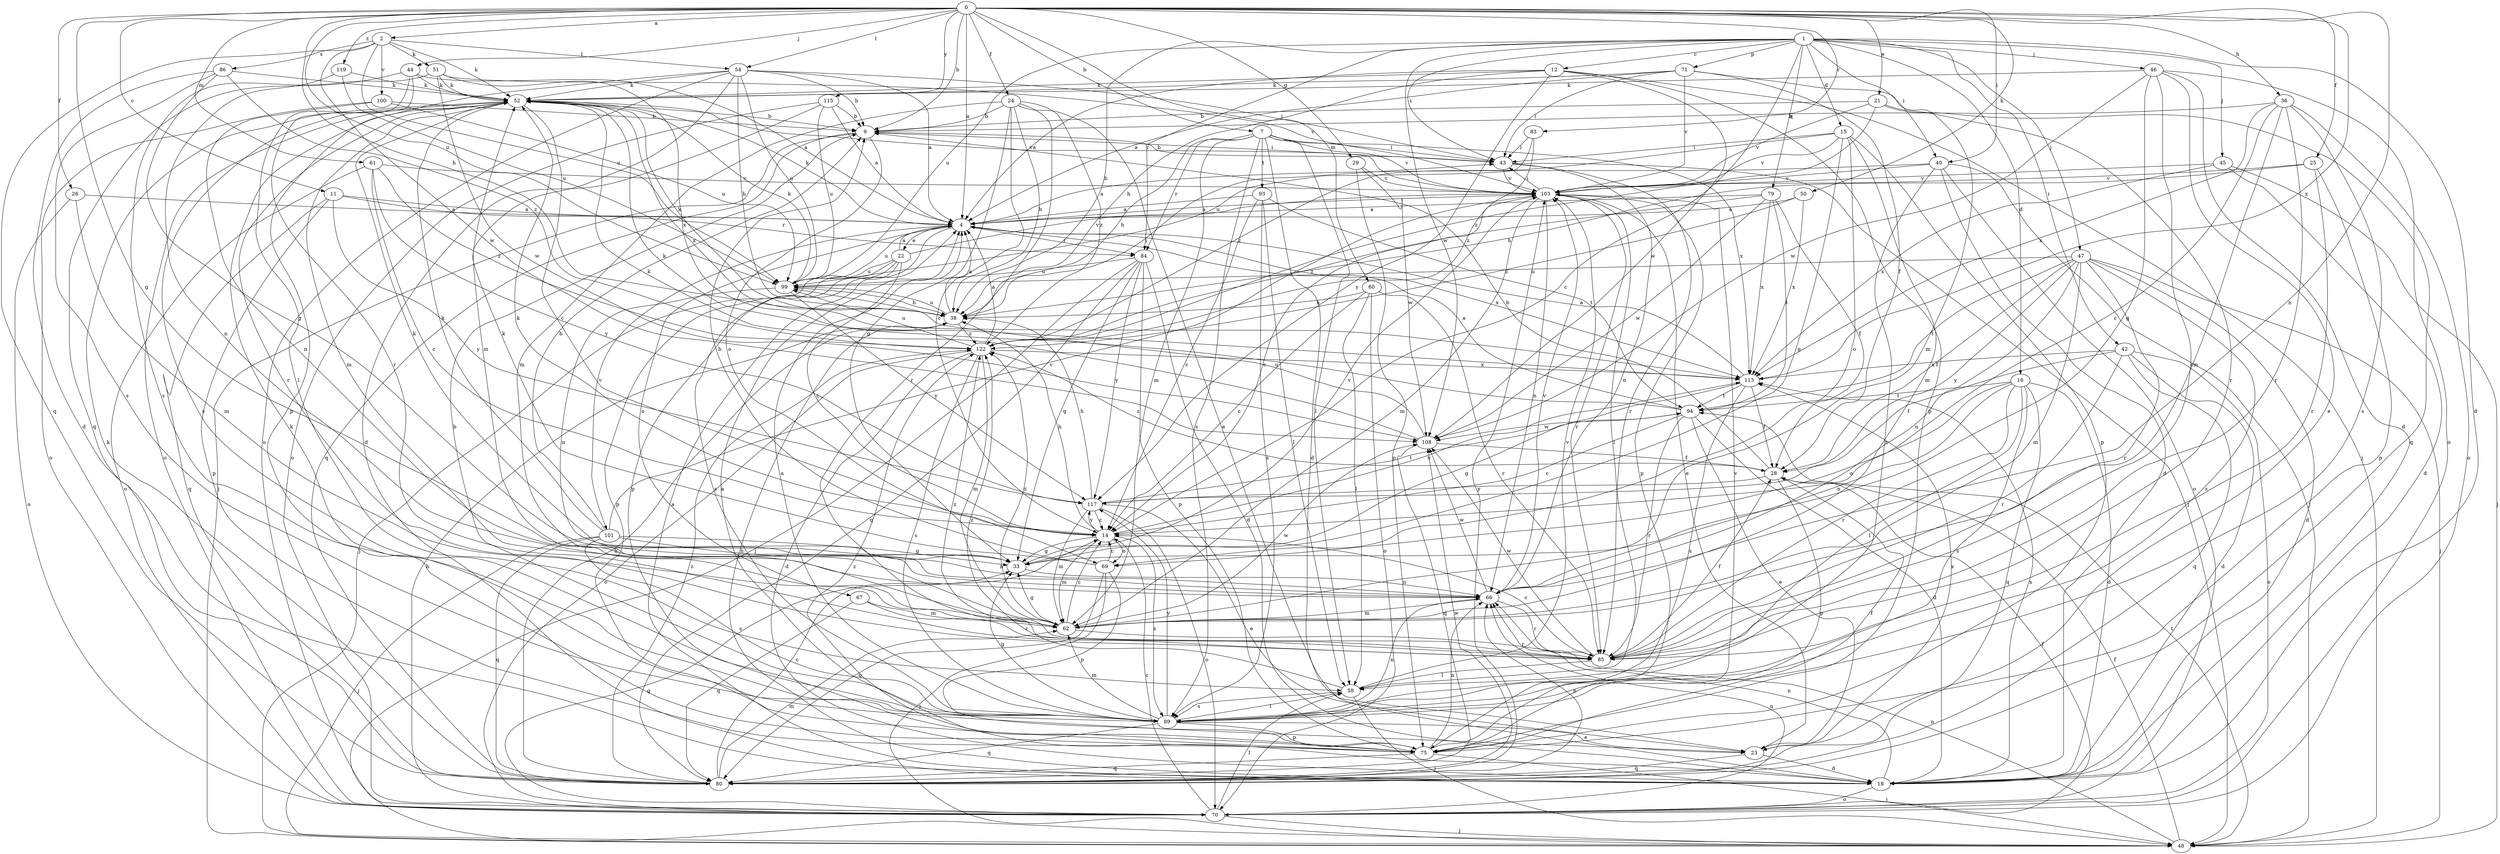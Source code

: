 strict digraph  {
0;
1;
2;
4;
7;
9;
11;
12;
14;
15;
16;
18;
21;
22;
23;
24;
25;
26;
28;
29;
33;
36;
38;
40;
42;
43;
44;
45;
46;
47;
48;
50;
51;
52;
54;
58;
60;
61;
62;
66;
67;
69;
70;
71;
75;
79;
80;
83;
84;
85;
86;
89;
93;
94;
99;
100;
101;
103;
108;
113;
115;
117;
119;
122;
0 -> 2  [label=a];
0 -> 4  [label=a];
0 -> 7  [label=b];
0 -> 9  [label=b];
0 -> 11  [label=c];
0 -> 21  [label=e];
0 -> 24  [label=f];
0 -> 25  [label=f];
0 -> 26  [label=f];
0 -> 29  [label=g];
0 -> 33  [label=g];
0 -> 36  [label=h];
0 -> 38  [label=h];
0 -> 40  [label=i];
0 -> 44  [label=j];
0 -> 50  [label=k];
0 -> 54  [label=l];
0 -> 60  [label=m];
0 -> 61  [label=m];
0 -> 66  [label=n];
0 -> 83  [label=r];
0 -> 99  [label=u];
0 -> 113  [label=x];
0 -> 115  [label=y];
0 -> 119  [label=z];
1 -> 12  [label=c];
1 -> 14  [label=c];
1 -> 15  [label=d];
1 -> 16  [label=d];
1 -> 18  [label=d];
1 -> 38  [label=h];
1 -> 40  [label=i];
1 -> 42  [label=i];
1 -> 43  [label=i];
1 -> 45  [label=j];
1 -> 46  [label=j];
1 -> 47  [label=j];
1 -> 71  [label=p];
1 -> 79  [label=q];
1 -> 84  [label=r];
1 -> 99  [label=u];
1 -> 108  [label=w];
2 -> 51  [label=k];
2 -> 52  [label=k];
2 -> 54  [label=l];
2 -> 80  [label=q];
2 -> 86  [label=s];
2 -> 99  [label=u];
2 -> 100  [label=v];
2 -> 108  [label=w];
4 -> 22  [label=e];
4 -> 52  [label=k];
4 -> 67  [label=o];
4 -> 75  [label=p];
4 -> 84  [label=r];
4 -> 99  [label=u];
4 -> 101  [label=v];
4 -> 113  [label=x];
7 -> 18  [label=d];
7 -> 38  [label=h];
7 -> 43  [label=i];
7 -> 58  [label=l];
7 -> 62  [label=m];
7 -> 84  [label=r];
7 -> 89  [label=s];
7 -> 93  [label=t];
7 -> 103  [label=v];
7 -> 113  [label=x];
9 -> 43  [label=i];
9 -> 48  [label=j];
9 -> 69  [label=o];
9 -> 80  [label=q];
11 -> 4  [label=a];
11 -> 75  [label=p];
11 -> 80  [label=q];
11 -> 84  [label=r];
11 -> 117  [label=y];
12 -> 4  [label=a];
12 -> 38  [label=h];
12 -> 48  [label=j];
12 -> 52  [label=k];
12 -> 75  [label=p];
12 -> 108  [label=w];
12 -> 117  [label=y];
14 -> 33  [label=g];
14 -> 38  [label=h];
14 -> 52  [label=k];
14 -> 62  [label=m];
14 -> 69  [label=o];
14 -> 89  [label=s];
14 -> 113  [label=x];
14 -> 117  [label=y];
15 -> 33  [label=g];
15 -> 43  [label=i];
15 -> 62  [label=m];
15 -> 69  [label=o];
15 -> 75  [label=p];
15 -> 103  [label=v];
15 -> 122  [label=z];
16 -> 18  [label=d];
16 -> 58  [label=l];
16 -> 66  [label=n];
16 -> 69  [label=o];
16 -> 80  [label=q];
16 -> 85  [label=r];
16 -> 89  [label=s];
16 -> 94  [label=t];
18 -> 4  [label=a];
18 -> 38  [label=h];
18 -> 66  [label=n];
18 -> 70  [label=o];
18 -> 113  [label=x];
18 -> 122  [label=z];
21 -> 9  [label=b];
21 -> 80  [label=q];
21 -> 85  [label=r];
21 -> 103  [label=v];
21 -> 122  [label=z];
22 -> 4  [label=a];
22 -> 14  [label=c];
22 -> 48  [label=j];
22 -> 75  [label=p];
22 -> 89  [label=s];
22 -> 99  [label=u];
22 -> 103  [label=v];
23 -> 18  [label=d];
23 -> 52  [label=k];
23 -> 80  [label=q];
23 -> 113  [label=x];
24 -> 9  [label=b];
24 -> 14  [label=c];
24 -> 23  [label=e];
24 -> 33  [label=g];
24 -> 38  [label=h];
24 -> 62  [label=m];
24 -> 85  [label=r];
24 -> 122  [label=z];
25 -> 38  [label=h];
25 -> 75  [label=p];
25 -> 85  [label=r];
25 -> 103  [label=v];
26 -> 4  [label=a];
26 -> 62  [label=m];
26 -> 70  [label=o];
28 -> 9  [label=b];
28 -> 75  [label=p];
28 -> 117  [label=y];
28 -> 122  [label=z];
29 -> 75  [label=p];
29 -> 103  [label=v];
29 -> 108  [label=w];
33 -> 52  [label=k];
33 -> 66  [label=n];
33 -> 103  [label=v];
36 -> 9  [label=b];
36 -> 14  [label=c];
36 -> 62  [label=m];
36 -> 70  [label=o];
36 -> 85  [label=r];
36 -> 89  [label=s];
36 -> 113  [label=x];
38 -> 4  [label=a];
38 -> 43  [label=i];
38 -> 52  [label=k];
38 -> 99  [label=u];
38 -> 122  [label=z];
40 -> 4  [label=a];
40 -> 18  [label=d];
40 -> 48  [label=j];
40 -> 70  [label=o];
40 -> 89  [label=s];
40 -> 103  [label=v];
42 -> 18  [label=d];
42 -> 28  [label=f];
42 -> 70  [label=o];
42 -> 80  [label=q];
42 -> 85  [label=r];
42 -> 113  [label=x];
43 -> 9  [label=b];
43 -> 48  [label=j];
43 -> 66  [label=n];
43 -> 85  [label=r];
43 -> 103  [label=v];
44 -> 4  [label=a];
44 -> 52  [label=k];
44 -> 58  [label=l];
44 -> 80  [label=q];
44 -> 85  [label=r];
45 -> 18  [label=d];
45 -> 48  [label=j];
45 -> 103  [label=v];
45 -> 113  [label=x];
46 -> 18  [label=d];
46 -> 23  [label=e];
46 -> 33  [label=g];
46 -> 52  [label=k];
46 -> 70  [label=o];
46 -> 85  [label=r];
46 -> 108  [label=w];
47 -> 18  [label=d];
47 -> 28  [label=f];
47 -> 48  [label=j];
47 -> 62  [label=m];
47 -> 66  [label=n];
47 -> 85  [label=r];
47 -> 89  [label=s];
47 -> 94  [label=t];
47 -> 99  [label=u];
47 -> 117  [label=y];
48 -> 28  [label=f];
48 -> 66  [label=n];
48 -> 94  [label=t];
50 -> 4  [label=a];
50 -> 113  [label=x];
50 -> 122  [label=z];
51 -> 52  [label=k];
51 -> 89  [label=s];
51 -> 103  [label=v];
51 -> 108  [label=w];
51 -> 113  [label=x];
52 -> 9  [label=b];
52 -> 14  [label=c];
52 -> 62  [label=m];
52 -> 70  [label=o];
52 -> 85  [label=r];
52 -> 89  [label=s];
52 -> 103  [label=v];
52 -> 113  [label=x];
54 -> 4  [label=a];
54 -> 9  [label=b];
54 -> 38  [label=h];
54 -> 43  [label=i];
54 -> 52  [label=k];
54 -> 62  [label=m];
54 -> 70  [label=o];
54 -> 75  [label=p];
54 -> 99  [label=u];
58 -> 48  [label=j];
58 -> 89  [label=s];
58 -> 103  [label=v];
58 -> 122  [label=z];
60 -> 14  [label=c];
60 -> 38  [label=h];
60 -> 58  [label=l];
60 -> 70  [label=o];
60 -> 85  [label=r];
61 -> 14  [label=c];
61 -> 70  [label=o];
61 -> 103  [label=v];
61 -> 117  [label=y];
61 -> 122  [label=z];
62 -> 14  [label=c];
62 -> 33  [label=g];
62 -> 85  [label=r];
62 -> 108  [label=w];
62 -> 122  [label=z];
66 -> 62  [label=m];
66 -> 85  [label=r];
66 -> 103  [label=v];
66 -> 108  [label=w];
67 -> 62  [label=m];
67 -> 80  [label=q];
67 -> 85  [label=r];
69 -> 9  [label=b];
69 -> 14  [label=c];
69 -> 48  [label=j];
69 -> 52  [label=k];
69 -> 75  [label=p];
69 -> 80  [label=q];
70 -> 14  [label=c];
70 -> 28  [label=f];
70 -> 33  [label=g];
70 -> 38  [label=h];
70 -> 48  [label=j];
70 -> 58  [label=l];
70 -> 66  [label=n];
71 -> 4  [label=a];
71 -> 28  [label=f];
71 -> 43  [label=i];
71 -> 52  [label=k];
71 -> 62  [label=m];
71 -> 103  [label=v];
75 -> 4  [label=a];
75 -> 28  [label=f];
75 -> 48  [label=j];
75 -> 66  [label=n];
75 -> 80  [label=q];
75 -> 103  [label=v];
79 -> 4  [label=a];
79 -> 28  [label=f];
79 -> 94  [label=t];
79 -> 108  [label=w];
79 -> 113  [label=x];
79 -> 122  [label=z];
80 -> 14  [label=c];
80 -> 38  [label=h];
80 -> 52  [label=k];
80 -> 62  [label=m];
80 -> 66  [label=n];
80 -> 103  [label=v];
80 -> 108  [label=w];
80 -> 122  [label=z];
83 -> 43  [label=i];
83 -> 99  [label=u];
83 -> 122  [label=z];
84 -> 18  [label=d];
84 -> 33  [label=g];
84 -> 48  [label=j];
84 -> 75  [label=p];
84 -> 80  [label=q];
84 -> 99  [label=u];
84 -> 117  [label=y];
85 -> 14  [label=c];
85 -> 28  [label=f];
85 -> 58  [label=l];
85 -> 108  [label=w];
85 -> 122  [label=z];
86 -> 18  [label=d];
86 -> 33  [label=g];
86 -> 52  [label=k];
86 -> 89  [label=s];
86 -> 122  [label=z];
89 -> 4  [label=a];
89 -> 9  [label=b];
89 -> 23  [label=e];
89 -> 33  [label=g];
89 -> 58  [label=l];
89 -> 62  [label=m];
89 -> 66  [label=n];
89 -> 75  [label=p];
89 -> 80  [label=q];
89 -> 117  [label=y];
93 -> 4  [label=a];
93 -> 14  [label=c];
93 -> 58  [label=l];
93 -> 89  [label=s];
93 -> 94  [label=t];
94 -> 4  [label=a];
94 -> 14  [label=c];
94 -> 18  [label=d];
94 -> 23  [label=e];
94 -> 52  [label=k];
94 -> 85  [label=r];
94 -> 108  [label=w];
99 -> 38  [label=h];
99 -> 52  [label=k];
99 -> 66  [label=n];
99 -> 117  [label=y];
100 -> 9  [label=b];
100 -> 66  [label=n];
100 -> 70  [label=o];
100 -> 99  [label=u];
101 -> 9  [label=b];
101 -> 33  [label=g];
101 -> 48  [label=j];
101 -> 52  [label=k];
101 -> 66  [label=n];
101 -> 80  [label=q];
101 -> 89  [label=s];
101 -> 103  [label=v];
103 -> 4  [label=a];
103 -> 14  [label=c];
103 -> 23  [label=e];
103 -> 43  [label=i];
103 -> 58  [label=l];
103 -> 62  [label=m];
103 -> 66  [label=n];
103 -> 75  [label=p];
103 -> 85  [label=r];
108 -> 28  [label=f];
108 -> 52  [label=k];
108 -> 80  [label=q];
108 -> 99  [label=u];
113 -> 4  [label=a];
113 -> 28  [label=f];
113 -> 33  [label=g];
113 -> 89  [label=s];
113 -> 94  [label=t];
115 -> 4  [label=a];
115 -> 9  [label=b];
115 -> 18  [label=d];
115 -> 70  [label=o];
115 -> 99  [label=u];
117 -> 14  [label=c];
117 -> 23  [label=e];
117 -> 38  [label=h];
117 -> 62  [label=m];
117 -> 70  [label=o];
117 -> 94  [label=t];
119 -> 52  [label=k];
119 -> 66  [label=n];
119 -> 99  [label=u];
122 -> 4  [label=a];
122 -> 18  [label=d];
122 -> 62  [label=m];
122 -> 70  [label=o];
122 -> 89  [label=s];
122 -> 99  [label=u];
122 -> 113  [label=x];
}
